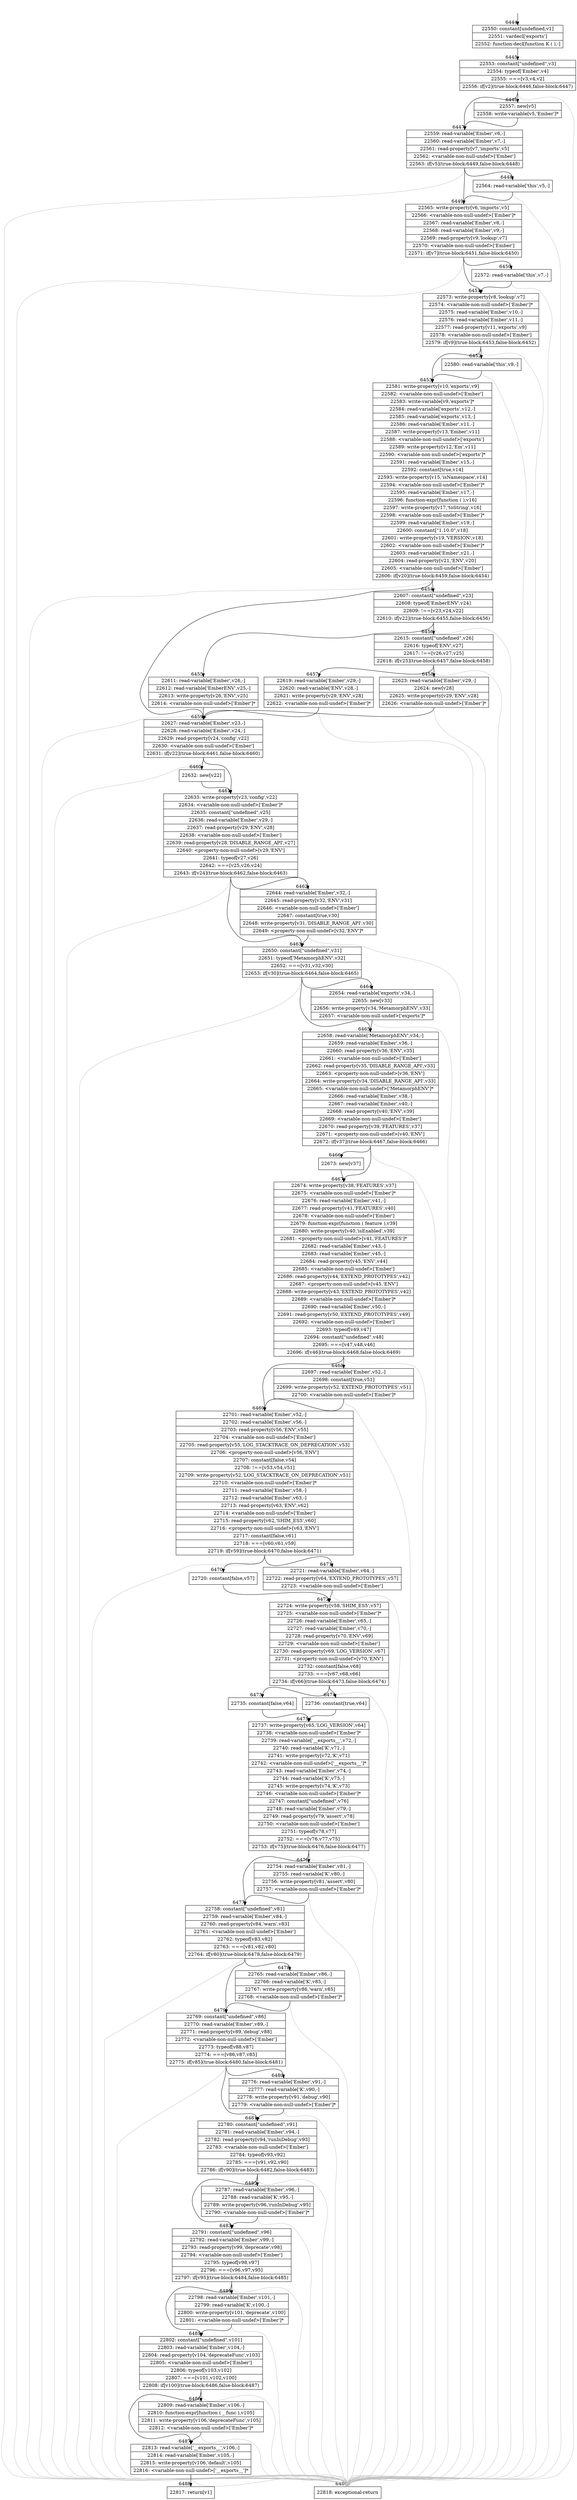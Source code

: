 digraph {
rankdir="TD"
BB_entry524[shape=none,label=""];
BB_entry524 -> BB6444 [tailport=s, headport=n, headlabel="    6444"]
BB6444 [shape=record label="{22550: constant[undefined,v1]|22551: vardecl['exports']|22552: function-decl[function K ( ),-]}" ] 
BB6444 -> BB6445 [tailport=s, headport=n, headlabel="      6445"]
BB6445 [shape=record label="{22553: constant[\"undefined\",v3]|22554: typeof['Ember',v4]|22555: ===[v3,v4,v2]|22556: if[v2](true-block:6446,false-block:6447)}" ] 
BB6445 -> BB6446 [tailport=s, headport=n, headlabel="      6446"]
BB6445 -> BB6447 [tailport=s, headport=n, headlabel="      6447"]
BB6445 -> BB6489 [tailport=s, headport=n, color=gray, headlabel="      6489"]
BB6446 [shape=record label="{22557: new[v5]|22558: write-variable[v5,'Ember']*}" ] 
BB6446 -> BB6447 [tailport=s, headport=n]
BB6447 [shape=record label="{22559: read-variable['Ember',v6,-]|22560: read-variable['Ember',v7,-]|22561: read-property[v7,'imports',v5]|22562: \<variable-non-null-undef\>['Ember']|22563: if[v5](true-block:6449,false-block:6448)}" ] 
BB6447 -> BB6449 [tailport=s, headport=n, headlabel="      6449"]
BB6447 -> BB6448 [tailport=s, headport=n, headlabel="      6448"]
BB6447 -> BB6489 [tailport=s, headport=n, color=gray]
BB6448 [shape=record label="{22564: read-variable['this',v5,-]}" ] 
BB6448 -> BB6449 [tailport=s, headport=n]
BB6448 -> BB6489 [tailport=s, headport=n, color=gray]
BB6449 [shape=record label="{22565: write-property[v6,'imports',v5]|22566: \<variable-non-null-undef\>['Ember']*|22567: read-variable['Ember',v8,-]|22568: read-variable['Ember',v9,-]|22569: read-property[v9,'lookup',v7]|22570: \<variable-non-null-undef\>['Ember']|22571: if[v7](true-block:6451,false-block:6450)}" ] 
BB6449 -> BB6451 [tailport=s, headport=n, headlabel="      6451"]
BB6449 -> BB6450 [tailport=s, headport=n, headlabel="      6450"]
BB6449 -> BB6489 [tailport=s, headport=n, color=gray]
BB6450 [shape=record label="{22572: read-variable['this',v7,-]}" ] 
BB6450 -> BB6451 [tailport=s, headport=n]
BB6450 -> BB6489 [tailport=s, headport=n, color=gray]
BB6451 [shape=record label="{22573: write-property[v8,'lookup',v7]|22574: \<variable-non-null-undef\>['Ember']*|22575: read-variable['Ember',v10,-]|22576: read-variable['Ember',v11,-]|22577: read-property[v11,'exports',v9]|22578: \<variable-non-null-undef\>['Ember']|22579: if[v9](true-block:6453,false-block:6452)}" ] 
BB6451 -> BB6453 [tailport=s, headport=n, headlabel="      6453"]
BB6451 -> BB6452 [tailport=s, headport=n, headlabel="      6452"]
BB6451 -> BB6489 [tailport=s, headport=n, color=gray]
BB6452 [shape=record label="{22580: read-variable['this',v9,-]}" ] 
BB6452 -> BB6453 [tailport=s, headport=n]
BB6452 -> BB6489 [tailport=s, headport=n, color=gray]
BB6453 [shape=record label="{22581: write-property[v10,'exports',v9]|22582: \<variable-non-null-undef\>['Ember']|22583: write-variable[v9,'exports']*|22584: read-variable['exports',v12,-]|22585: read-variable['exports',v13,-]|22586: read-variable['Ember',v11,-]|22587: write-property[v13,'Ember',v11]|22588: \<variable-non-null-undef\>['exports']|22589: write-property[v12,'Em',v11]|22590: \<variable-non-null-undef\>['exports']*|22591: read-variable['Ember',v15,-]|22592: constant[true,v14]|22593: write-property[v15,'isNamespace',v14]|22594: \<variable-non-null-undef\>['Ember']*|22595: read-variable['Ember',v17,-]|22596: function-expr[function ( ),v16]|22597: write-property[v17,'toString',v16]|22598: \<variable-non-null-undef\>['Ember']*|22599: read-variable['Ember',v19,-]|22600: constant[\"1.10.0\",v18]|22601: write-property[v19,'VERSION',v18]|22602: \<variable-non-null-undef\>['Ember']*|22603: read-variable['Ember',v21,-]|22604: read-property[v21,'ENV',v20]|22605: \<variable-non-null-undef\>['Ember']|22606: if[v20](true-block:6459,false-block:6454)}" ] 
BB6453 -> BB6459 [tailport=s, headport=n, headlabel="      6459"]
BB6453 -> BB6454 [tailport=s, headport=n, headlabel="      6454"]
BB6453 -> BB6489 [tailport=s, headport=n, color=gray]
BB6454 [shape=record label="{22607: constant[\"undefined\",v23]|22608: typeof['EmberENV',v24]|22609: !==[v23,v24,v22]|22610: if[v22](true-block:6455,false-block:6456)}" ] 
BB6454 -> BB6455 [tailport=s, headport=n, headlabel="      6455"]
BB6454 -> BB6456 [tailport=s, headport=n, headlabel="      6456"]
BB6454 -> BB6489 [tailport=s, headport=n, color=gray]
BB6455 [shape=record label="{22611: read-variable['Ember',v26,-]|22612: read-variable['EmberENV',v25,-]|22613: write-property[v26,'ENV',v25]|22614: \<variable-non-null-undef\>['Ember']*}" ] 
BB6455 -> BB6459 [tailport=s, headport=n]
BB6455 -> BB6489 [tailport=s, headport=n, color=gray]
BB6456 [shape=record label="{22615: constant[\"undefined\",v26]|22616: typeof['ENV',v27]|22617: !==[v26,v27,v25]|22618: if[v25](true-block:6457,false-block:6458)}" ] 
BB6456 -> BB6457 [tailport=s, headport=n, headlabel="      6457"]
BB6456 -> BB6458 [tailport=s, headport=n, headlabel="      6458"]
BB6456 -> BB6489 [tailport=s, headport=n, color=gray]
BB6457 [shape=record label="{22619: read-variable['Ember',v29,-]|22620: read-variable['ENV',v28,-]|22621: write-property[v29,'ENV',v28]|22622: \<variable-non-null-undef\>['Ember']*}" ] 
BB6457 -> BB6459 [tailport=s, headport=n]
BB6457 -> BB6489 [tailport=s, headport=n, color=gray]
BB6458 [shape=record label="{22623: read-variable['Ember',v29,-]|22624: new[v28]|22625: write-property[v29,'ENV',v28]|22626: \<variable-non-null-undef\>['Ember']*}" ] 
BB6458 -> BB6459 [tailport=s, headport=n]
BB6458 -> BB6489 [tailport=s, headport=n, color=gray]
BB6459 [shape=record label="{22627: read-variable['Ember',v23,-]|22628: read-variable['Ember',v24,-]|22629: read-property[v24,'config',v22]|22630: \<variable-non-null-undef\>['Ember']|22631: if[v22](true-block:6461,false-block:6460)}" ] 
BB6459 -> BB6461 [tailport=s, headport=n, headlabel="      6461"]
BB6459 -> BB6460 [tailport=s, headport=n, headlabel="      6460"]
BB6459 -> BB6489 [tailport=s, headport=n, color=gray]
BB6460 [shape=record label="{22632: new[v22]}" ] 
BB6460 -> BB6461 [tailport=s, headport=n]
BB6461 [shape=record label="{22633: write-property[v23,'config',v22]|22634: \<variable-non-null-undef\>['Ember']*|22635: constant[\"undefined\",v25]|22636: read-variable['Ember',v29,-]|22637: read-property[v29,'ENV',v28]|22638: \<variable-non-null-undef\>['Ember']|22639: read-property[v28,'DISABLE_RANGE_API',v27]|22640: \<property-non-null-undef\>[v29,'ENV']|22641: typeof[v27,v26]|22642: ===[v25,v26,v24]|22643: if[v24](true-block:6462,false-block:6463)}" ] 
BB6461 -> BB6462 [tailport=s, headport=n, headlabel="      6462"]
BB6461 -> BB6463 [tailport=s, headport=n, headlabel="      6463"]
BB6461 -> BB6489 [tailport=s, headport=n, color=gray]
BB6462 [shape=record label="{22644: read-variable['Ember',v32,-]|22645: read-property[v32,'ENV',v31]|22646: \<variable-non-null-undef\>['Ember']|22647: constant[true,v30]|22648: write-property[v31,'DISABLE_RANGE_API',v30]|22649: \<property-non-null-undef\>[v32,'ENV']*}" ] 
BB6462 -> BB6463 [tailport=s, headport=n]
BB6462 -> BB6489 [tailport=s, headport=n, color=gray]
BB6463 [shape=record label="{22650: constant[\"undefined\",v31]|22651: typeof['MetamorphENV',v32]|22652: ===[v31,v32,v30]|22653: if[v30](true-block:6464,false-block:6465)}" ] 
BB6463 -> BB6464 [tailport=s, headport=n, headlabel="      6464"]
BB6463 -> BB6465 [tailport=s, headport=n, headlabel="      6465"]
BB6463 -> BB6489 [tailport=s, headport=n, color=gray]
BB6464 [shape=record label="{22654: read-variable['exports',v34,-]|22655: new[v33]|22656: write-property[v34,'MetamorphENV',v33]|22657: \<variable-non-null-undef\>['exports']*}" ] 
BB6464 -> BB6465 [tailport=s, headport=n]
BB6464 -> BB6489 [tailport=s, headport=n, color=gray]
BB6465 [shape=record label="{22658: read-variable['MetamorphENV',v34,-]|22659: read-variable['Ember',v36,-]|22660: read-property[v36,'ENV',v35]|22661: \<variable-non-null-undef\>['Ember']|22662: read-property[v35,'DISABLE_RANGE_API',v33]|22663: \<property-non-null-undef\>[v36,'ENV']|22664: write-property[v34,'DISABLE_RANGE_API',v33]|22665: \<variable-non-null-undef\>['MetamorphENV']*|22666: read-variable['Ember',v38,-]|22667: read-variable['Ember',v40,-]|22668: read-property[v40,'ENV',v39]|22669: \<variable-non-null-undef\>['Ember']|22670: read-property[v39,'FEATURES',v37]|22671: \<property-non-null-undef\>[v40,'ENV']|22672: if[v37](true-block:6467,false-block:6466)}" ] 
BB6465 -> BB6467 [tailport=s, headport=n, headlabel="      6467"]
BB6465 -> BB6466 [tailport=s, headport=n, headlabel="      6466"]
BB6465 -> BB6489 [tailport=s, headport=n, color=gray]
BB6466 [shape=record label="{22673: new[v37]}" ] 
BB6466 -> BB6467 [tailport=s, headport=n]
BB6467 [shape=record label="{22674: write-property[v38,'FEATURES',v37]|22675: \<variable-non-null-undef\>['Ember']*|22676: read-variable['Ember',v41,-]|22677: read-property[v41,'FEATURES',v40]|22678: \<variable-non-null-undef\>['Ember']|22679: function-expr[function ( feature ),v39]|22680: write-property[v40,'isEnabled',v39]|22681: \<property-non-null-undef\>[v41,'FEATURES']*|22682: read-variable['Ember',v43,-]|22683: read-variable['Ember',v45,-]|22684: read-property[v45,'ENV',v44]|22685: \<variable-non-null-undef\>['Ember']|22686: read-property[v44,'EXTEND_PROTOTYPES',v42]|22687: \<property-non-null-undef\>[v45,'ENV']|22688: write-property[v43,'EXTEND_PROTOTYPES',v42]|22689: \<variable-non-null-undef\>['Ember']*|22690: read-variable['Ember',v50,-]|22691: read-property[v50,'EXTEND_PROTOTYPES',v49]|22692: \<variable-non-null-undef\>['Ember']|22693: typeof[v49,v47]|22694: constant[\"undefined\",v48]|22695: ===[v47,v48,v46]|22696: if[v46](true-block:6468,false-block:6469)}" ] 
BB6467 -> BB6468 [tailport=s, headport=n, headlabel="      6468"]
BB6467 -> BB6469 [tailport=s, headport=n, headlabel="      6469"]
BB6467 -> BB6489 [tailport=s, headport=n, color=gray]
BB6468 [shape=record label="{22697: read-variable['Ember',v52,-]|22698: constant[true,v51]|22699: write-property[v52,'EXTEND_PROTOTYPES',v51]|22700: \<variable-non-null-undef\>['Ember']*}" ] 
BB6468 -> BB6469 [tailport=s, headport=n]
BB6468 -> BB6489 [tailport=s, headport=n, color=gray]
BB6469 [shape=record label="{22701: read-variable['Ember',v52,-]|22702: read-variable['Ember',v56,-]|22703: read-property[v56,'ENV',v55]|22704: \<variable-non-null-undef\>['Ember']|22705: read-property[v55,'LOG_STACKTRACE_ON_DEPRECATION',v53]|22706: \<property-non-null-undef\>[v56,'ENV']|22707: constant[false,v54]|22708: !==[v53,v54,v51]|22709: write-property[v52,'LOG_STACKTRACE_ON_DEPRECATION',v51]|22710: \<variable-non-null-undef\>['Ember']*|22711: read-variable['Ember',v58,-]|22712: read-variable['Ember',v63,-]|22713: read-property[v63,'ENV',v62]|22714: \<variable-non-null-undef\>['Ember']|22715: read-property[v62,'SHIM_ES5',v60]|22716: \<property-non-null-undef\>[v63,'ENV']|22717: constant[false,v61]|22718: ===[v60,v61,v59]|22719: if[v59](true-block:6470,false-block:6471)}" ] 
BB6469 -> BB6470 [tailport=s, headport=n, headlabel="      6470"]
BB6469 -> BB6471 [tailport=s, headport=n, headlabel="      6471"]
BB6469 -> BB6489 [tailport=s, headport=n, color=gray]
BB6470 [shape=record label="{22720: constant[false,v57]}" ] 
BB6470 -> BB6472 [tailport=s, headport=n, headlabel="      6472"]
BB6471 [shape=record label="{22721: read-variable['Ember',v64,-]|22722: read-property[v64,'EXTEND_PROTOTYPES',v57]|22723: \<variable-non-null-undef\>['Ember']}" ] 
BB6471 -> BB6472 [tailport=s, headport=n]
BB6471 -> BB6489 [tailport=s, headport=n, color=gray]
BB6472 [shape=record label="{22724: write-property[v58,'SHIM_ES5',v57]|22725: \<variable-non-null-undef\>['Ember']*|22726: read-variable['Ember',v65,-]|22727: read-variable['Ember',v70,-]|22728: read-property[v70,'ENV',v69]|22729: \<variable-non-null-undef\>['Ember']|22730: read-property[v69,'LOG_VERSION',v67]|22731: \<property-non-null-undef\>[v70,'ENV']|22732: constant[false,v68]|22733: ===[v67,v68,v66]|22734: if[v66](true-block:6473,false-block:6474)}" ] 
BB6472 -> BB6473 [tailport=s, headport=n, headlabel="      6473"]
BB6472 -> BB6474 [tailport=s, headport=n, headlabel="      6474"]
BB6472 -> BB6489 [tailport=s, headport=n, color=gray]
BB6473 [shape=record label="{22735: constant[false,v64]}" ] 
BB6473 -> BB6475 [tailport=s, headport=n, headlabel="      6475"]
BB6474 [shape=record label="{22736: constant[true,v64]}" ] 
BB6474 -> BB6475 [tailport=s, headport=n]
BB6475 [shape=record label="{22737: write-property[v65,'LOG_VERSION',v64]|22738: \<variable-non-null-undef\>['Ember']*|22739: read-variable['__exports__',v72,-]|22740: read-variable['K',v71,-]|22741: write-property[v72,'K',v71]|22742: \<variable-non-null-undef\>['__exports__']*|22743: read-variable['Ember',v74,-]|22744: read-variable['K',v73,-]|22745: write-property[v74,'K',v73]|22746: \<variable-non-null-undef\>['Ember']*|22747: constant[\"undefined\",v76]|22748: read-variable['Ember',v79,-]|22749: read-property[v79,'assert',v78]|22750: \<variable-non-null-undef\>['Ember']|22751: typeof[v78,v77]|22752: ===[v76,v77,v75]|22753: if[v75](true-block:6476,false-block:6477)}" ] 
BB6475 -> BB6476 [tailport=s, headport=n, headlabel="      6476"]
BB6475 -> BB6477 [tailport=s, headport=n, headlabel="      6477"]
BB6475 -> BB6489 [tailport=s, headport=n, color=gray]
BB6476 [shape=record label="{22754: read-variable['Ember',v81,-]|22755: read-variable['K',v80,-]|22756: write-property[v81,'assert',v80]|22757: \<variable-non-null-undef\>['Ember']*}" ] 
BB6476 -> BB6477 [tailport=s, headport=n]
BB6476 -> BB6489 [tailport=s, headport=n, color=gray]
BB6477 [shape=record label="{22758: constant[\"undefined\",v81]|22759: read-variable['Ember',v84,-]|22760: read-property[v84,'warn',v83]|22761: \<variable-non-null-undef\>['Ember']|22762: typeof[v83,v82]|22763: ===[v81,v82,v80]|22764: if[v80](true-block:6478,false-block:6479)}" ] 
BB6477 -> BB6478 [tailport=s, headport=n, headlabel="      6478"]
BB6477 -> BB6479 [tailport=s, headport=n, headlabel="      6479"]
BB6477 -> BB6489 [tailport=s, headport=n, color=gray]
BB6478 [shape=record label="{22765: read-variable['Ember',v86,-]|22766: read-variable['K',v85,-]|22767: write-property[v86,'warn',v85]|22768: \<variable-non-null-undef\>['Ember']*}" ] 
BB6478 -> BB6479 [tailport=s, headport=n]
BB6478 -> BB6489 [tailport=s, headport=n, color=gray]
BB6479 [shape=record label="{22769: constant[\"undefined\",v86]|22770: read-variable['Ember',v89,-]|22771: read-property[v89,'debug',v88]|22772: \<variable-non-null-undef\>['Ember']|22773: typeof[v88,v87]|22774: ===[v86,v87,v85]|22775: if[v85](true-block:6480,false-block:6481)}" ] 
BB6479 -> BB6480 [tailport=s, headport=n, headlabel="      6480"]
BB6479 -> BB6481 [tailport=s, headport=n, headlabel="      6481"]
BB6479 -> BB6489 [tailport=s, headport=n, color=gray]
BB6480 [shape=record label="{22776: read-variable['Ember',v91,-]|22777: read-variable['K',v90,-]|22778: write-property[v91,'debug',v90]|22779: \<variable-non-null-undef\>['Ember']*}" ] 
BB6480 -> BB6481 [tailport=s, headport=n]
BB6480 -> BB6489 [tailport=s, headport=n, color=gray]
BB6481 [shape=record label="{22780: constant[\"undefined\",v91]|22781: read-variable['Ember',v94,-]|22782: read-property[v94,'runInDebug',v93]|22783: \<variable-non-null-undef\>['Ember']|22784: typeof[v93,v92]|22785: ===[v91,v92,v90]|22786: if[v90](true-block:6482,false-block:6483)}" ] 
BB6481 -> BB6482 [tailport=s, headport=n, headlabel="      6482"]
BB6481 -> BB6483 [tailport=s, headport=n, headlabel="      6483"]
BB6481 -> BB6489 [tailport=s, headport=n, color=gray]
BB6482 [shape=record label="{22787: read-variable['Ember',v96,-]|22788: read-variable['K',v95,-]|22789: write-property[v96,'runInDebug',v95]|22790: \<variable-non-null-undef\>['Ember']*}" ] 
BB6482 -> BB6483 [tailport=s, headport=n]
BB6482 -> BB6489 [tailport=s, headport=n, color=gray]
BB6483 [shape=record label="{22791: constant[\"undefined\",v96]|22792: read-variable['Ember',v99,-]|22793: read-property[v99,'deprecate',v98]|22794: \<variable-non-null-undef\>['Ember']|22795: typeof[v98,v97]|22796: ===[v96,v97,v95]|22797: if[v95](true-block:6484,false-block:6485)}" ] 
BB6483 -> BB6484 [tailport=s, headport=n, headlabel="      6484"]
BB6483 -> BB6485 [tailport=s, headport=n, headlabel="      6485"]
BB6483 -> BB6489 [tailport=s, headport=n, color=gray]
BB6484 [shape=record label="{22798: read-variable['Ember',v101,-]|22799: read-variable['K',v100,-]|22800: write-property[v101,'deprecate',v100]|22801: \<variable-non-null-undef\>['Ember']*}" ] 
BB6484 -> BB6485 [tailport=s, headport=n]
BB6484 -> BB6489 [tailport=s, headport=n, color=gray]
BB6485 [shape=record label="{22802: constant[\"undefined\",v101]|22803: read-variable['Ember',v104,-]|22804: read-property[v104,'deprecateFunc',v103]|22805: \<variable-non-null-undef\>['Ember']|22806: typeof[v103,v102]|22807: ===[v101,v102,v100]|22808: if[v100](true-block:6486,false-block:6487)}" ] 
BB6485 -> BB6486 [tailport=s, headport=n, headlabel="      6486"]
BB6485 -> BB6487 [tailport=s, headport=n, headlabel="      6487"]
BB6485 -> BB6489 [tailport=s, headport=n, color=gray]
BB6486 [shape=record label="{22809: read-variable['Ember',v106,-]|22810: function-expr[function ( _ func ),v105]|22811: write-property[v106,'deprecateFunc',v105]|22812: \<variable-non-null-undef\>['Ember']*}" ] 
BB6486 -> BB6487 [tailport=s, headport=n]
BB6486 -> BB6489 [tailport=s, headport=n, color=gray]
BB6487 [shape=record label="{22813: read-variable['__exports__',v106,-]|22814: read-variable['Ember',v105,-]|22815: write-property[v106,'default',v105]|22816: \<variable-non-null-undef\>['__exports__']*}" ] 
BB6487 -> BB6488 [tailport=s, headport=n, headlabel="      6488"]
BB6487 -> BB6489 [tailport=s, headport=n, color=gray]
BB6488 [shape=record label="{22817: return[v1]}" ] 
BB6489 [shape=record label="{22818: exceptional-return}" ] 
//#$~ 12123
}
